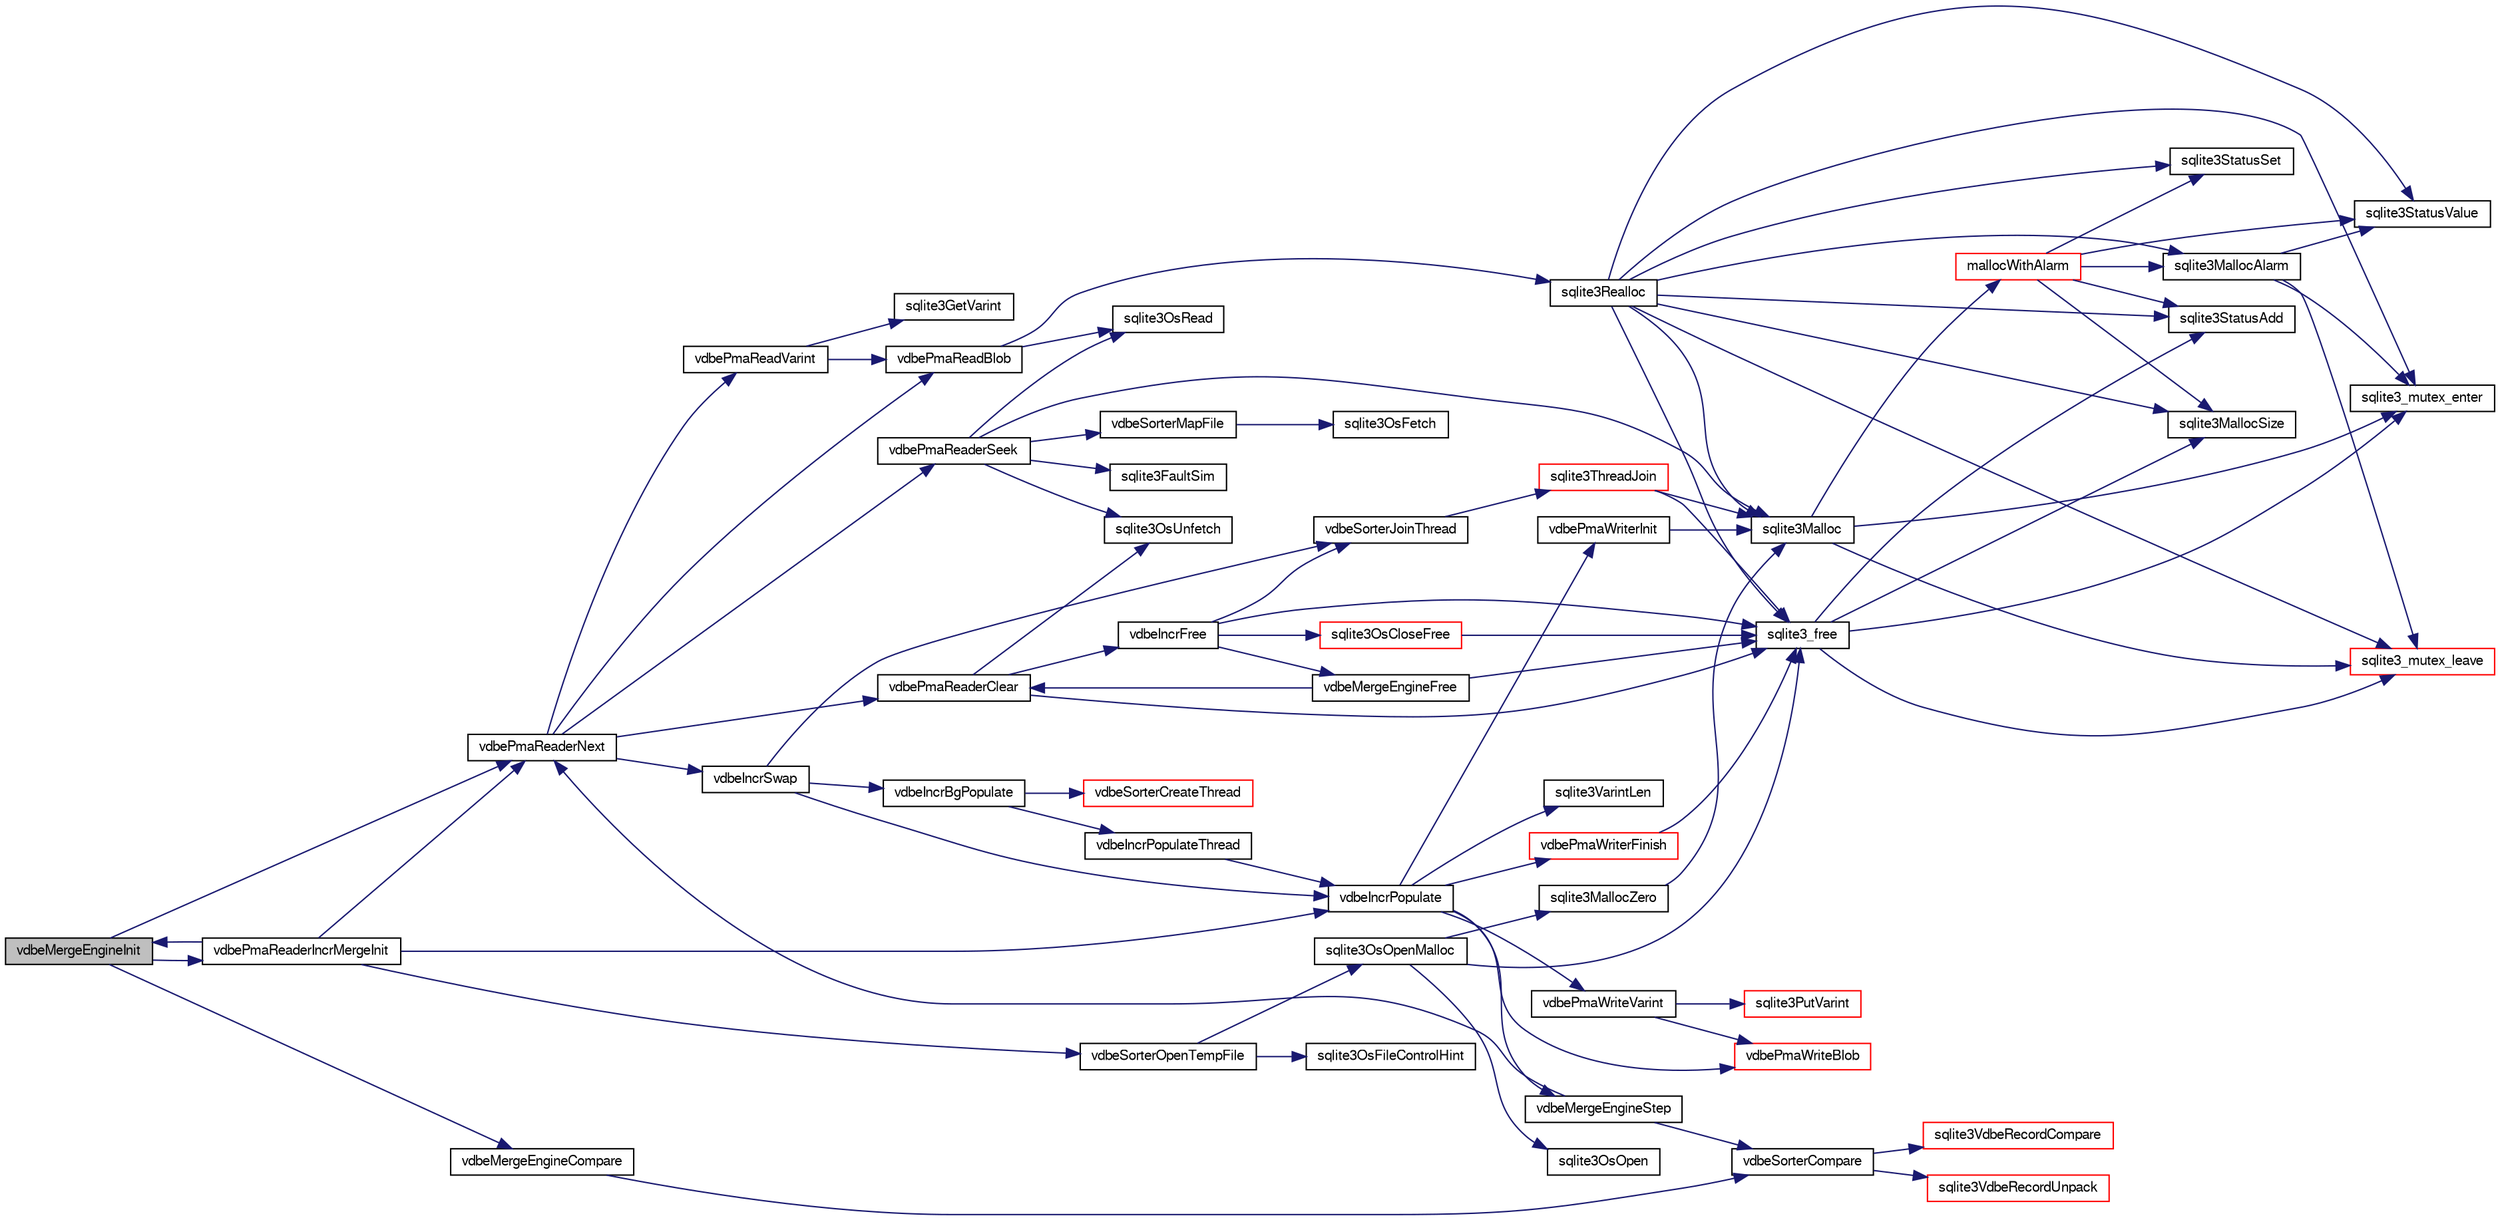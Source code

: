 digraph "vdbeMergeEngineInit"
{
  edge [fontname="FreeSans",fontsize="10",labelfontname="FreeSans",labelfontsize="10"];
  node [fontname="FreeSans",fontsize="10",shape=record];
  rankdir="LR";
  Node867998 [label="vdbeMergeEngineInit",height=0.2,width=0.4,color="black", fillcolor="grey75", style="filled", fontcolor="black"];
  Node867998 -> Node867999 [color="midnightblue",fontsize="10",style="solid",fontname="FreeSans"];
  Node867999 [label="vdbePmaReaderNext",height=0.2,width=0.4,color="black", fillcolor="white", style="filled",URL="$sqlite3_8c.html#af63a38a01ef1374e7a717f83c2ccf648"];
  Node867999 -> Node868000 [color="midnightblue",fontsize="10",style="solid",fontname="FreeSans"];
  Node868000 [label="vdbeIncrSwap",height=0.2,width=0.4,color="black", fillcolor="white", style="filled",URL="$sqlite3_8c.html#a8f7f6718c318c3268d28964e2b983225"];
  Node868000 -> Node868001 [color="midnightblue",fontsize="10",style="solid",fontname="FreeSans"];
  Node868001 [label="vdbeSorterJoinThread",height=0.2,width=0.4,color="black", fillcolor="white", style="filled",URL="$sqlite3_8c.html#a4e60b28b8975e8e1e4fa2059c12561f0"];
  Node868001 -> Node868002 [color="midnightblue",fontsize="10",style="solid",fontname="FreeSans"];
  Node868002 [label="sqlite3ThreadJoin",height=0.2,width=0.4,color="red", fillcolor="white", style="filled",URL="$sqlite3_8c.html#a5d675a90f2ab38ee6ca70a0a6345e225"];
  Node868002 -> Node868003 [color="midnightblue",fontsize="10",style="solid",fontname="FreeSans"];
  Node868003 [label="sqlite3_free",height=0.2,width=0.4,color="black", fillcolor="white", style="filled",URL="$sqlite3_8c.html#a6552349e36a8a691af5487999ab09519"];
  Node868003 -> Node868004 [color="midnightblue",fontsize="10",style="solid",fontname="FreeSans"];
  Node868004 [label="sqlite3_mutex_enter",height=0.2,width=0.4,color="black", fillcolor="white", style="filled",URL="$sqlite3_8c.html#a1c12cde690bd89f104de5cbad12a6bf5"];
  Node868003 -> Node868005 [color="midnightblue",fontsize="10",style="solid",fontname="FreeSans"];
  Node868005 [label="sqlite3StatusAdd",height=0.2,width=0.4,color="black", fillcolor="white", style="filled",URL="$sqlite3_8c.html#afa029f93586aeab4cc85360905dae9cd"];
  Node868003 -> Node868006 [color="midnightblue",fontsize="10",style="solid",fontname="FreeSans"];
  Node868006 [label="sqlite3MallocSize",height=0.2,width=0.4,color="black", fillcolor="white", style="filled",URL="$sqlite3_8c.html#acf5d2a5f35270bafb050bd2def576955"];
  Node868003 -> Node868007 [color="midnightblue",fontsize="10",style="solid",fontname="FreeSans"];
  Node868007 [label="sqlite3_mutex_leave",height=0.2,width=0.4,color="red", fillcolor="white", style="filled",URL="$sqlite3_8c.html#a5838d235601dbd3c1fa993555c6bcc93"];
  Node868002 -> Node868011 [color="midnightblue",fontsize="10",style="solid",fontname="FreeSans"];
  Node868011 [label="sqlite3Malloc",height=0.2,width=0.4,color="black", fillcolor="white", style="filled",URL="$sqlite3_8c.html#a361a2eaa846b1885f123abe46f5d8b2b"];
  Node868011 -> Node868004 [color="midnightblue",fontsize="10",style="solid",fontname="FreeSans"];
  Node868011 -> Node868012 [color="midnightblue",fontsize="10",style="solid",fontname="FreeSans"];
  Node868012 [label="mallocWithAlarm",height=0.2,width=0.4,color="red", fillcolor="white", style="filled",URL="$sqlite3_8c.html#ab070d5cf8e48ec8a6a43cf025d48598b"];
  Node868012 -> Node868013 [color="midnightblue",fontsize="10",style="solid",fontname="FreeSans"];
  Node868013 [label="sqlite3StatusSet",height=0.2,width=0.4,color="black", fillcolor="white", style="filled",URL="$sqlite3_8c.html#afec7586c01fcb5ea17dc9d7725a589d9"];
  Node868012 -> Node868014 [color="midnightblue",fontsize="10",style="solid",fontname="FreeSans"];
  Node868014 [label="sqlite3StatusValue",height=0.2,width=0.4,color="black", fillcolor="white", style="filled",URL="$sqlite3_8c.html#a30b8ac296c6e200c1fa57708d52c6ef6"];
  Node868012 -> Node868015 [color="midnightblue",fontsize="10",style="solid",fontname="FreeSans"];
  Node868015 [label="sqlite3MallocAlarm",height=0.2,width=0.4,color="black", fillcolor="white", style="filled",URL="$sqlite3_8c.html#ada66988e8471d1198f3219c062377508"];
  Node868015 -> Node868014 [color="midnightblue",fontsize="10",style="solid",fontname="FreeSans"];
  Node868015 -> Node868007 [color="midnightblue",fontsize="10",style="solid",fontname="FreeSans"];
  Node868015 -> Node868004 [color="midnightblue",fontsize="10",style="solid",fontname="FreeSans"];
  Node868012 -> Node868006 [color="midnightblue",fontsize="10",style="solid",fontname="FreeSans"];
  Node868012 -> Node868005 [color="midnightblue",fontsize="10",style="solid",fontname="FreeSans"];
  Node868011 -> Node868007 [color="midnightblue",fontsize="10",style="solid",fontname="FreeSans"];
  Node868000 -> Node868016 [color="midnightblue",fontsize="10",style="solid",fontname="FreeSans"];
  Node868016 [label="vdbeIncrBgPopulate",height=0.2,width=0.4,color="black", fillcolor="white", style="filled",URL="$sqlite3_8c.html#ac7fcc18f338b99f560b8ce2ad5ced444"];
  Node868016 -> Node868017 [color="midnightblue",fontsize="10",style="solid",fontname="FreeSans"];
  Node868017 [label="vdbeSorterCreateThread",height=0.2,width=0.4,color="red", fillcolor="white", style="filled",URL="$sqlite3_8c.html#a720f35765c34e9002b126082c44271bb"];
  Node868016 -> Node868018 [color="midnightblue",fontsize="10",style="solid",fontname="FreeSans"];
  Node868018 [label="vdbeIncrPopulateThread",height=0.2,width=0.4,color="black", fillcolor="white", style="filled",URL="$sqlite3_8c.html#ae7c977e9bc712052464f45c67e95847b"];
  Node868018 -> Node868019 [color="midnightblue",fontsize="10",style="solid",fontname="FreeSans"];
  Node868019 [label="vdbeIncrPopulate",height=0.2,width=0.4,color="black", fillcolor="white", style="filled",URL="$sqlite3_8c.html#a157a9f79260999f8f5f336d246f7b1bd"];
  Node868019 -> Node868020 [color="midnightblue",fontsize="10",style="solid",fontname="FreeSans"];
  Node868020 [label="vdbePmaWriterInit",height=0.2,width=0.4,color="black", fillcolor="white", style="filled",URL="$sqlite3_8c.html#add2341e0ef2818676d3e8e2245c26444"];
  Node868020 -> Node868011 [color="midnightblue",fontsize="10",style="solid",fontname="FreeSans"];
  Node868019 -> Node868021 [color="midnightblue",fontsize="10",style="solid",fontname="FreeSans"];
  Node868021 [label="sqlite3VarintLen",height=0.2,width=0.4,color="black", fillcolor="white", style="filled",URL="$sqlite3_8c.html#a7ef2f973d52f5d21b856d4bed6bb1fec"];
  Node868019 -> Node868022 [color="midnightblue",fontsize="10",style="solid",fontname="FreeSans"];
  Node868022 [label="vdbePmaWriteVarint",height=0.2,width=0.4,color="black", fillcolor="white", style="filled",URL="$sqlite3_8c.html#aad57491b31c37e673a40a35d7129777b"];
  Node868022 -> Node868023 [color="midnightblue",fontsize="10",style="solid",fontname="FreeSans"];
  Node868023 [label="sqlite3PutVarint",height=0.2,width=0.4,color="red", fillcolor="white", style="filled",URL="$sqlite3_8c.html#a89360605369969b4b3d6a9067c648d14"];
  Node868022 -> Node868025 [color="midnightblue",fontsize="10",style="solid",fontname="FreeSans"];
  Node868025 [label="vdbePmaWriteBlob",height=0.2,width=0.4,color="red", fillcolor="white", style="filled",URL="$sqlite3_8c.html#ab86066e4f912cd54aac5cbdb550c6e73"];
  Node868019 -> Node868025 [color="midnightblue",fontsize="10",style="solid",fontname="FreeSans"];
  Node868019 -> Node868027 [color="midnightblue",fontsize="10",style="solid",fontname="FreeSans"];
  Node868027 [label="vdbeMergeEngineStep",height=0.2,width=0.4,color="black", fillcolor="white", style="filled",URL="$sqlite3_8c.html#a36af2b5bd30bb2d097a185ce7b349aed"];
  Node868027 -> Node867999 [color="midnightblue",fontsize="10",style="solid",fontname="FreeSans"];
  Node868027 -> Node868028 [color="midnightblue",fontsize="10",style="solid",fontname="FreeSans"];
  Node868028 [label="vdbeSorterCompare",height=0.2,width=0.4,color="black", fillcolor="white", style="filled",URL="$sqlite3_8c.html#a26a68c900e02f2594095fbb9847bcfcb"];
  Node868028 -> Node868029 [color="midnightblue",fontsize="10",style="solid",fontname="FreeSans"];
  Node868029 [label="sqlite3VdbeRecordUnpack",height=0.2,width=0.4,color="red", fillcolor="white", style="filled",URL="$sqlite3_8c.html#a33dc4e6ab8c683f8c42b357da66328a0"];
  Node868028 -> Node868303 [color="midnightblue",fontsize="10",style="solid",fontname="FreeSans"];
  Node868303 [label="sqlite3VdbeRecordCompare",height=0.2,width=0.4,color="red", fillcolor="white", style="filled",URL="$sqlite3_8c.html#a58c98706c7f8dd49c401c05bfe4932da"];
  Node868019 -> Node868306 [color="midnightblue",fontsize="10",style="solid",fontname="FreeSans"];
  Node868306 [label="vdbePmaWriterFinish",height=0.2,width=0.4,color="red", fillcolor="white", style="filled",URL="$sqlite3_8c.html#ad505e23bce1b9c21dedf010601199641"];
  Node868306 -> Node868003 [color="midnightblue",fontsize="10",style="solid",fontname="FreeSans"];
  Node868000 -> Node868019 [color="midnightblue",fontsize="10",style="solid",fontname="FreeSans"];
  Node867999 -> Node868307 [color="midnightblue",fontsize="10",style="solid",fontname="FreeSans"];
  Node868307 [label="vdbePmaReaderSeek",height=0.2,width=0.4,color="black", fillcolor="white", style="filled",URL="$sqlite3_8c.html#a2a5cefd3f6bc43af80ad2be35b2528d7"];
  Node868307 -> Node868308 [color="midnightblue",fontsize="10",style="solid",fontname="FreeSans"];
  Node868308 [label="sqlite3FaultSim",height=0.2,width=0.4,color="black", fillcolor="white", style="filled",URL="$sqlite3_8c.html#a609068924de458ce924b87b332d8d67b"];
  Node868307 -> Node868309 [color="midnightblue",fontsize="10",style="solid",fontname="FreeSans"];
  Node868309 [label="sqlite3OsUnfetch",height=0.2,width=0.4,color="black", fillcolor="white", style="filled",URL="$sqlite3_8c.html#abc0da72cb8b8989cf8708b572fe5fef4"];
  Node868307 -> Node868310 [color="midnightblue",fontsize="10",style="solid",fontname="FreeSans"];
  Node868310 [label="vdbeSorterMapFile",height=0.2,width=0.4,color="black", fillcolor="white", style="filled",URL="$sqlite3_8c.html#a610ddce0887ef6fbde17a840a1cb31bc"];
  Node868310 -> Node868311 [color="midnightblue",fontsize="10",style="solid",fontname="FreeSans"];
  Node868311 [label="sqlite3OsFetch",height=0.2,width=0.4,color="black", fillcolor="white", style="filled",URL="$sqlite3_8c.html#ab5b9137b375d5d8a8c216a644056cba7"];
  Node868307 -> Node868011 [color="midnightblue",fontsize="10",style="solid",fontname="FreeSans"];
  Node868307 -> Node868312 [color="midnightblue",fontsize="10",style="solid",fontname="FreeSans"];
  Node868312 [label="sqlite3OsRead",height=0.2,width=0.4,color="black", fillcolor="white", style="filled",URL="$sqlite3_8c.html#a98ef6b5ed82299d2efc0b5f9e41c877d"];
  Node867999 -> Node868313 [color="midnightblue",fontsize="10",style="solid",fontname="FreeSans"];
  Node868313 [label="vdbePmaReaderClear",height=0.2,width=0.4,color="black", fillcolor="white", style="filled",URL="$sqlite3_8c.html#ae4ef2e668d3028e75343e65046d42a2d"];
  Node868313 -> Node868003 [color="midnightblue",fontsize="10",style="solid",fontname="FreeSans"];
  Node868313 -> Node868309 [color="midnightblue",fontsize="10",style="solid",fontname="FreeSans"];
  Node868313 -> Node868314 [color="midnightblue",fontsize="10",style="solid",fontname="FreeSans"];
  Node868314 [label="vdbeIncrFree",height=0.2,width=0.4,color="black", fillcolor="white", style="filled",URL="$sqlite3_8c.html#a2cf58de324cfc3b315c058575986bbee"];
  Node868314 -> Node868001 [color="midnightblue",fontsize="10",style="solid",fontname="FreeSans"];
  Node868314 -> Node868315 [color="midnightblue",fontsize="10",style="solid",fontname="FreeSans"];
  Node868315 [label="sqlite3OsCloseFree",height=0.2,width=0.4,color="red", fillcolor="white", style="filled",URL="$sqlite3_8c.html#a55e2ac414d354ed16d51e9fb500e21df"];
  Node868315 -> Node868003 [color="midnightblue",fontsize="10",style="solid",fontname="FreeSans"];
  Node868314 -> Node868317 [color="midnightblue",fontsize="10",style="solid",fontname="FreeSans"];
  Node868317 [label="vdbeMergeEngineFree",height=0.2,width=0.4,color="black", fillcolor="white", style="filled",URL="$sqlite3_8c.html#a6cb59e7106205b62881f202786177310"];
  Node868317 -> Node868313 [color="midnightblue",fontsize="10",style="solid",fontname="FreeSans"];
  Node868317 -> Node868003 [color="midnightblue",fontsize="10",style="solid",fontname="FreeSans"];
  Node868314 -> Node868003 [color="midnightblue",fontsize="10",style="solid",fontname="FreeSans"];
  Node867999 -> Node868318 [color="midnightblue",fontsize="10",style="solid",fontname="FreeSans"];
  Node868318 [label="vdbePmaReadVarint",height=0.2,width=0.4,color="black", fillcolor="white", style="filled",URL="$sqlite3_8c.html#a230651a7f4509d1a0e6059c8cd9cca12"];
  Node868318 -> Node868319 [color="midnightblue",fontsize="10",style="solid",fontname="FreeSans"];
  Node868319 [label="sqlite3GetVarint",height=0.2,width=0.4,color="black", fillcolor="white", style="filled",URL="$sqlite3_8c.html#aaac8f2be1601dacf4195ac5d92380533"];
  Node868318 -> Node868320 [color="midnightblue",fontsize="10",style="solid",fontname="FreeSans"];
  Node868320 [label="vdbePmaReadBlob",height=0.2,width=0.4,color="black", fillcolor="white", style="filled",URL="$sqlite3_8c.html#a304cb013c04dad8db7d758f6ed5cd3f5"];
  Node868320 -> Node868312 [color="midnightblue",fontsize="10",style="solid",fontname="FreeSans"];
  Node868320 -> Node868086 [color="midnightblue",fontsize="10",style="solid",fontname="FreeSans"];
  Node868086 [label="sqlite3Realloc",height=0.2,width=0.4,color="black", fillcolor="white", style="filled",URL="$sqlite3_8c.html#ad53aefdfc088f622e23ffe838201fe22"];
  Node868086 -> Node868011 [color="midnightblue",fontsize="10",style="solid",fontname="FreeSans"];
  Node868086 -> Node868003 [color="midnightblue",fontsize="10",style="solid",fontname="FreeSans"];
  Node868086 -> Node868006 [color="midnightblue",fontsize="10",style="solid",fontname="FreeSans"];
  Node868086 -> Node868004 [color="midnightblue",fontsize="10",style="solid",fontname="FreeSans"];
  Node868086 -> Node868013 [color="midnightblue",fontsize="10",style="solid",fontname="FreeSans"];
  Node868086 -> Node868014 [color="midnightblue",fontsize="10",style="solid",fontname="FreeSans"];
  Node868086 -> Node868015 [color="midnightblue",fontsize="10",style="solid",fontname="FreeSans"];
  Node868086 -> Node868005 [color="midnightblue",fontsize="10",style="solid",fontname="FreeSans"];
  Node868086 -> Node868007 [color="midnightblue",fontsize="10",style="solid",fontname="FreeSans"];
  Node867999 -> Node868320 [color="midnightblue",fontsize="10",style="solid",fontname="FreeSans"];
  Node867998 -> Node868321 [color="midnightblue",fontsize="10",style="solid",fontname="FreeSans"];
  Node868321 [label="vdbePmaReaderIncrMergeInit",height=0.2,width=0.4,color="black", fillcolor="white", style="filled",URL="$sqlite3_8c.html#a8174970251c49119bb287029eb1d3aed"];
  Node868321 -> Node867998 [color="midnightblue",fontsize="10",style="solid",fontname="FreeSans"];
  Node868321 -> Node868322 [color="midnightblue",fontsize="10",style="solid",fontname="FreeSans"];
  Node868322 [label="vdbeSorterOpenTempFile",height=0.2,width=0.4,color="black", fillcolor="white", style="filled",URL="$sqlite3_8c.html#a9fd9444b3357460ec17dcd8478ecbcaa"];
  Node868322 -> Node868323 [color="midnightblue",fontsize="10",style="solid",fontname="FreeSans"];
  Node868323 [label="sqlite3OsOpenMalloc",height=0.2,width=0.4,color="black", fillcolor="white", style="filled",URL="$sqlite3_8c.html#a4dc767ca46426d6ffc5fa54d96a80cd2"];
  Node868323 -> Node868059 [color="midnightblue",fontsize="10",style="solid",fontname="FreeSans"];
  Node868059 [label="sqlite3MallocZero",height=0.2,width=0.4,color="black", fillcolor="white", style="filled",URL="$sqlite3_8c.html#ab3e07a30b9b5471f9f5e8f9cb7229934"];
  Node868059 -> Node868011 [color="midnightblue",fontsize="10",style="solid",fontname="FreeSans"];
  Node868323 -> Node868324 [color="midnightblue",fontsize="10",style="solid",fontname="FreeSans"];
  Node868324 [label="sqlite3OsOpen",height=0.2,width=0.4,color="black", fillcolor="white", style="filled",URL="$sqlite3_8c.html#a12a1f3451e28f9cecd19cf0bb4f8f416"];
  Node868323 -> Node868003 [color="midnightblue",fontsize="10",style="solid",fontname="FreeSans"];
  Node868322 -> Node868325 [color="midnightblue",fontsize="10",style="solid",fontname="FreeSans"];
  Node868325 [label="sqlite3OsFileControlHint",height=0.2,width=0.4,color="black", fillcolor="white", style="filled",URL="$sqlite3_8c.html#a63d0693fc056b088572daedace58e82f"];
  Node868321 -> Node868019 [color="midnightblue",fontsize="10",style="solid",fontname="FreeSans"];
  Node868321 -> Node867999 [color="midnightblue",fontsize="10",style="solid",fontname="FreeSans"];
  Node867998 -> Node868326 [color="midnightblue",fontsize="10",style="solid",fontname="FreeSans"];
  Node868326 [label="vdbeMergeEngineCompare",height=0.2,width=0.4,color="black", fillcolor="white", style="filled",URL="$sqlite3_8c.html#a828af0ac9092cfce3a40e78e66dd0039"];
  Node868326 -> Node868028 [color="midnightblue",fontsize="10",style="solid",fontname="FreeSans"];
}
